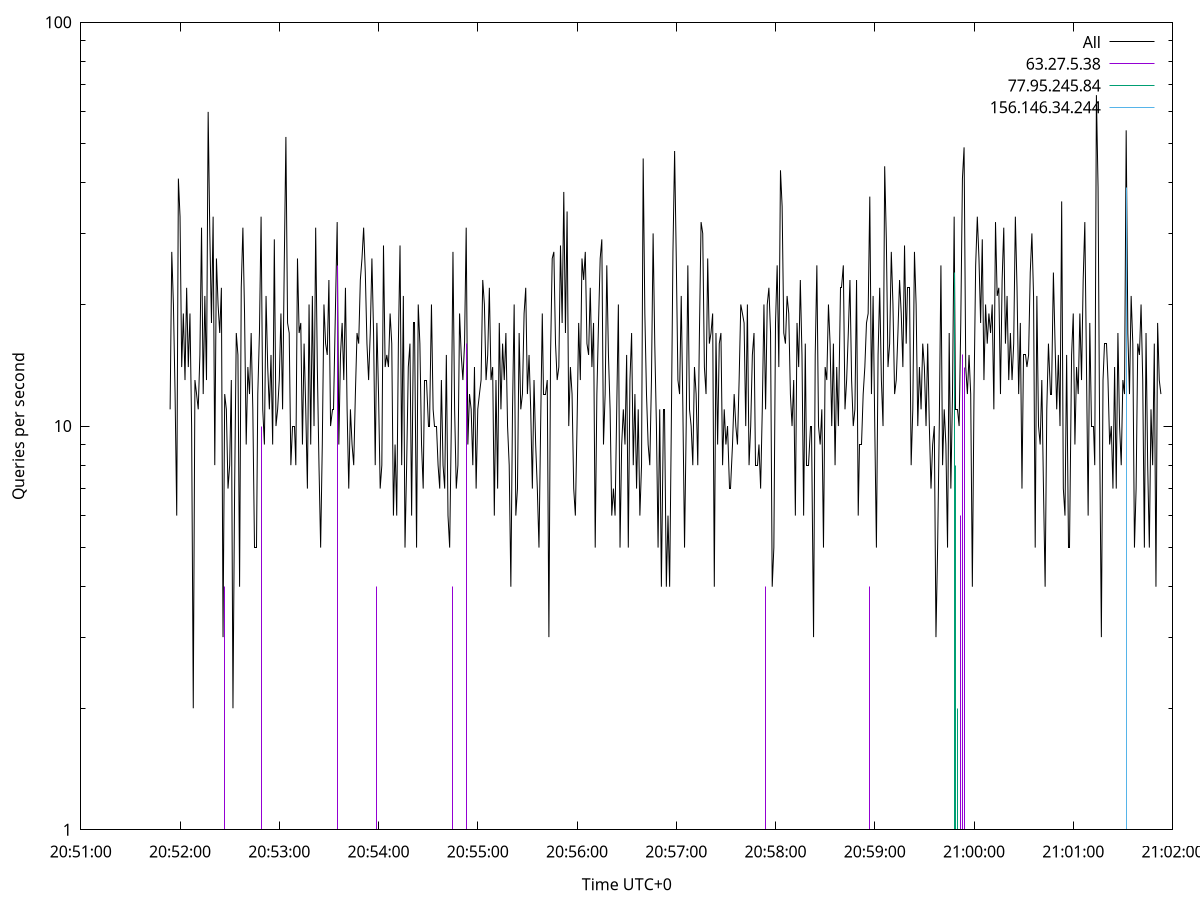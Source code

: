 set terminal pngcairo size 1024,768
set output 'Sun Jan  7 03:51:54 2024.png'
set ylabel 'Queries per second'
set xlabel 'Time UTC+0'
set xdata time
set timefmt "%s"
set log y
plot \
'-' using 1:2 linecolor 0 linetype 2 with lines title 'All', \
'-' using 1:2 linecolor 1 linetype 3 with impulses title "63.27.5.38", \
'-' using 1:2 linecolor 2 linetype 3 with impulses title "77.95.245.84", \
'-' using 1:2 linecolor 3 linetype 3 with impulses title "156.146.34.244"
1704574314 11
1704574315 27
1704574316 20
1704574317 12
1704574318 6
1704574319 41
1704574320 33
1704574321 14
1704574322 19
1704574323 13
1704574324 22
1704574325 14
1704574326 19
1704574327 10
1704574328 2
1704574329 13
1704574330 12
1704574331 11
1704574332 15
1704574333 31
1704574334 12
1704574335 21
1704574336 13
1704574337 60
1704574338 30
1704574339 18
1704574340 33
1704574341 8
1704574342 26
1704574343 20
1704574344 17
1704574345 22
1704574346 3
1704574347 12
1704574348 11
1704574349 7
1704574350 8
1704574351 13
1704574352 2
1704574353 7
1704574354 17
1704574355 15
1704574356 4
1704574357 22
1704574358 31
1704574359 19
1704574360 9
1704574361 14
1704574362 12
1704574363 17
1704574364 11
1704574365 5
1704574366 5
1704574367 12
1704574368 17
1704574369 33
1704574370 11
1704574371 9
1704574372 21
1704574373 14
1704574374 11
1704574375 15
1704574376 9
1704574377 29
1704574378 10
1704574379 11
1704574380 13
1704574381 19
1704574382 11
1704574383 25
1704574384 52
1704574385 18
1704574386 17
1704574387 8
1704574388 10
1704574389 10
1704574390 8
1704574391 26
1704574392 17
1704574393 18
1704574394 9
1704574395 16
1704574396 11
1704574397 7
1704574398 20
1704574399 9
1704574400 21
1704574401 10
1704574402 31
1704574403 14
1704574404 8
1704574405 5
1704574406 9
1704574407 20
1704574408 16
1704574409 15
1704574410 23
1704574411 10
1704574412 11
1704574413 11
1704574414 20
1704574415 32
1704574416 9
1704574417 15
1704574418 18
1704574419 13
1704574420 22
1704574421 11
1704574422 7
1704574423 11
1704574424 9
1704574425 8
1704574426 12
1704574427 17
1704574428 16
1704574429 23
1704574430 26
1704574431 31
1704574432 24
1704574433 16
1704574434 13
1704574435 17
1704574436 26
1704574437 17
1704574438 8
1704574439 18
1704574440 12
1704574441 7
1704574442 8
1704574443 28
1704574444 14
1704574445 15
1704574446 14
1704574447 19
1704574448 16
1704574449 6
1704574450 9
1704574451 6
1704574452 16
1704574453 28
1704574454 8
1704574455 21
1704574456 5
1704574457 8
1704574458 14
1704574459 16
1704574460 6
1704574461 18
1704574462 18
1704574463 5
1704574464 20
1704574465 16
1704574466 9
1704574467 7
1704574468 13
1704574469 13
1704574470 10
1704574471 10
1704574472 20
1704574473 11
1704574474 10
1704574475 10
1704574476 8
1704574477 7
1704574478 13
1704574479 8
1704574480 7
1704574481 15
1704574482 6
1704574483 5
1704574484 10
1704574485 27
1704574486 11
1704574487 7
1704574488 8
1704574489 19
1704574490 15
1704574491 13
1704574492 16
1704574493 31
1704574494 9
1704574495 12
1704574496 11
1704574497 8
1704574498 14
1704574499 7
1704574500 11
1704574501 12
1704574502 13
1704574503 23
1704574504 20
1704574505 13
1704574506 15
1704574507 22
1704574508 13
1704574509 14
1704574510 6
1704574511 13
1704574512 7
1704574513 18
1704574514 11
1704574515 16
1704574516 13
1704574517 17
1704574518 10
1704574519 8
1704574520 4
1704574521 11
1704574522 20
1704574523 6
1704574524 7
1704574525 17
1704574526 11
1704574527 12
1704574528 19
1704574529 22
1704574530 12
1704574531 15
1704574532 11
1704574533 7
1704574534 13
1704574535 9
1704574536 7
1704574537 5
1704574538 10
1704574539 19
1704574540 12
1704574541 12
1704574542 13
1704574543 3
1704574544 15
1704574545 26
1704574546 27
1704574547 16
1704574548 13
1704574549 14
1704574550 28
1704574551 18
1704574552 38
1704574553 17
1704574554 34
1704574555 10
1704574556 14
1704574557 12
1704574558 7
1704574559 6
1704574560 10
1704574561 18
1704574562 13
1704574563 26
1704574564 23
1704574565 27
1704574566 16
1704574567 15
1704574568 22
1704574569 14
1704574570 18
1704574571 5
1704574572 12
1704574573 18
1704574574 26
1704574575 29
1704574576 9
1704574577 12
1704574578 25
1704574579 15
1704574580 11
1704574581 6
1704574582 7
1704574583 6
1704574584 11
1704574585 20
1704574586 5
1704574587 9
1704574588 11
1704574589 9
1704574590 15
1704574591 5
1704574592 13
1704574593 17
1704574594 8
1704574595 12
1704574596 7
1704574597 11
1704574598 6
1704574599 8
1704574600 46
1704574601 19
1704574602 12
1704574603 9
1704574604 8
1704574605 13
1704574606 30
1704574607 16
1704574608 10
1704574609 5
1704574610 11
1704574611 4
1704574612 11
1704574613 11
1704574614 4
1704574615 6
1704574616 4
1704574617 10
1704574618 27
1704574619 48
1704574620 26
1704574621 13
1704574622 12
1704574623 21
1704574624 11
1704574625 5
1704574626 10
1704574627 25
1704574628 11
1704574629 10
1704574630 8
1704574631 14
1704574632 12
1704574633 8
1704574634 17
1704574635 32
1704574636 30
1704574637 14
1704574638 12
1704574639 26
1704574640 16
1704574641 17
1704574642 19
1704574643 4
1704574644 17
1704574645 9
1704574646 16
1704574647 17
1704574648 8
1704574649 11
1704574650 9
1704574651 10
1704574652 7
1704574653 7
1704574654 9
1704574655 12
1704574656 10
1704574657 9
1704574658 13
1704574659 20
1704574660 19
1704574661 18
1704574662 10
1704574663 20
1704574664 8
1704574665 10
1704574666 15
1704574667 17
1704574668 8
1704574669 8
1704574670 9
1704574671 7
1704574672 11
1704574673 20
1704574674 11
1704574675 20
1704574676 22
1704574677 17
1704574678 4
1704574679 5
1704574680 18
1704574681 25
1704574682 14
1704574683 43
1704574684 35
1704574685 17
1704574686 16
1704574687 21
1704574688 19
1704574689 12
1704574690 10
1704574691 13
1704574692 6
1704574693 18
1704574694 14
1704574695 23
1704574696 15
1704574697 6
1704574698 16
1704574699 8
1704574700 8
1704574701 10
1704574702 10
1704574703 3
1704574704 15
1704574705 25
1704574706 10
1704574707 9
1704574708 11
1704574709 5
1704574710 14
1704574711 13
1704574712 20
1704574713 16
1704574714 10
1704574715 16
1704574716 8
1704574717 14
1704574718 10
1704574719 22
1704574720 22
1704574721 25
1704574722 11
1704574723 13
1704574724 17
1704574725 23
1704574726 13
1704574727 10
1704574728 11
1704574729 23
1704574730 6
1704574731 9
1704574732 9
1704574733 12
1704574734 14
1704574735 18
1704574736 19
1704574737 37
1704574738 12
1704574739 21
1704574740 10
1704574741 5
1704574742 15
1704574743 22
1704574744 13
1704574745 10
1704574746 44
1704574747 29
1704574748 14
1704574749 16
1704574750 27
1704574751 20
1704574752 12
1704574753 13
1704574754 17
1704574755 23
1704574756 19
1704574757 14
1704574758 28
1704574759 16
1704574760 22
1704574761 22
1704574762 8
1704574763 11
1704574764 27
1704574765 20
1704574766 10
1704574767 14
1704574768 11
1704574769 16
1704574770 14
1704574771 10
1704574772 16
1704574773 10
1704574774 7
1704574775 9
1704574776 10
1704574777 3
1704574778 5
1704574779 10
1704574780 25
1704574781 8
1704574782 11
1704574783 9
1704574784 5
1704574785 17
1704574786 7
1704574787 12
1704574788 33
1704574789 11
1704574790 11
1704574791 10
1704574792 18
1704574793 41
1704574794 49
1704574795 14
1704574796 12
1704574797 15
1704574798 12
1704574799 4
1704574800 12
1704574801 25
1704574802 33
1704574803 26
1704574804 18
1704574805 29
1704574806 13
1704574807 20
1704574808 16
1704574809 19
1704574810 17
1704574811 20
1704574812 11
1704574813 32
1704574814 21
1704574815 22
1704574816 12
1704574817 23
1704574818 31
1704574819 16
1704574820 21
1704574821 13
1704574822 17
1704574823 13
1704574824 16
1704574825 33
1704574826 22
1704574827 12
1704574828 18
1704574829 7
1704574830 15
1704574831 15
1704574832 14
1704574833 15
1704574834 24
1704574835 30
1704574836 21
1704574837 5
1704574838 21
1704574839 10
1704574840 9
1704574841 13
1704574842 7
1704574843 4
1704574844 11
1704574845 16
1704574846 12
1704574847 12
1704574848 24
1704574849 16
1704574850 11
1704574851 15
1704574852 10
1704574853 36
1704574854 7
1704574855 6
1704574856 15
1704574857 5
1704574858 5
1704574859 15
1704574860 19
1704574861 9
1704574862 14
1704574863 12
1704574864 19
1704574865 13
1704574866 23
1704574867 32
1704574868 14
1704574869 6
1704574870 18
1704574871 10
1704574872 10
1704574873 8
1704574874 66
1704574875 39
1704574876 9
1704574877 3
1704574878 13
1704574879 16
1704574880 16
1704574881 13
1704574882 9
1704574883 10
1704574884 7
1704574885 14
1704574886 7
1704574887 17
1704574888 10
1704574889 8
1704574890 13
1704574891 12
1704574892 54
1704574893 17
1704574894 12
1704574895 21
1704574896 16
1704574897 5
1704574898 7
1704574899 16
1704574900 15
1704574901 20
1704574902 13
1704574903 5
1704574904 17
1704574905 8
1704574906 5
1704574907 11
1704574908 8
1704574909 16
1704574910 4
1704574911 18
1704574912 13
1704574913 12

e
1704574347 4
1704574369 10
1704574415 25
1704574439 4
1704574485 4
1704574493 16
1704574674 4
1704574737 4
1704574792 6
1704574793 15
1704574794 14

e
1704574788 24
1704574789 8
1704574790 2

e
1704574892 39

e
